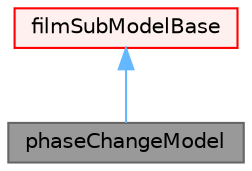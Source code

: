 digraph "phaseChangeModel"
{
 // LATEX_PDF_SIZE
  bgcolor="transparent";
  edge [fontname=Helvetica,fontsize=10,labelfontname=Helvetica,labelfontsize=10];
  node [fontname=Helvetica,fontsize=10,shape=box,height=0.2,width=0.4];
  Node1 [id="Node000001",label="phaseChangeModel",height=0.2,width=0.4,color="gray40", fillcolor="grey60", style="filled", fontcolor="black",tooltip="Base class for surface film phase change models."];
  Node2 -> Node1 [id="edge1_Node000001_Node000002",dir="back",color="steelblue1",style="solid",tooltip=" "];
  Node2 [id="Node000002",label="filmSubModelBase",height=0.2,width=0.4,color="red", fillcolor="#FFF0F0", style="filled",URL="$classFoam_1_1regionModels_1_1surfaceFilmModels_1_1filmSubModelBase.html",tooltip="Base class for surface film sub-models."];
}
